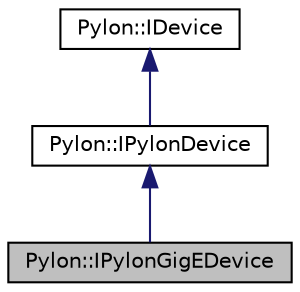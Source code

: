 digraph "Pylon::IPylonGigEDevice"
{
  edge [fontname="Helvetica",fontsize="10",labelfontname="Helvetica",labelfontsize="10"];
  node [fontname="Helvetica",fontsize="10",shape=record];
  Node1 [label="Pylon::IPylonGigEDevice",height=0.2,width=0.4,color="black", fillcolor="grey75", style="filled", fontcolor="black"];
  Node2 -> Node1 [dir="back",color="midnightblue",fontsize="10",style="solid",fontname="Helvetica"];
  Node2 [label="Pylon::IPylonDevice",height=0.2,width=0.4,color="black", fillcolor="white", style="filled",URL="$struct_pylon_1_1_i_pylon_device.html",tooltip="Low Level API: Interface for camera objects. "];
  Node3 -> Node2 [dir="back",color="midnightblue",fontsize="10",style="solid",fontname="Helvetica"];
  Node3 [label="Pylon::IDevice",height=0.2,width=0.4,color="black", fillcolor="white", style="filled",URL="$struct_pylon_1_1_i_device.html",tooltip="Low Level API: The interface implemented by all device objects. "];
}
